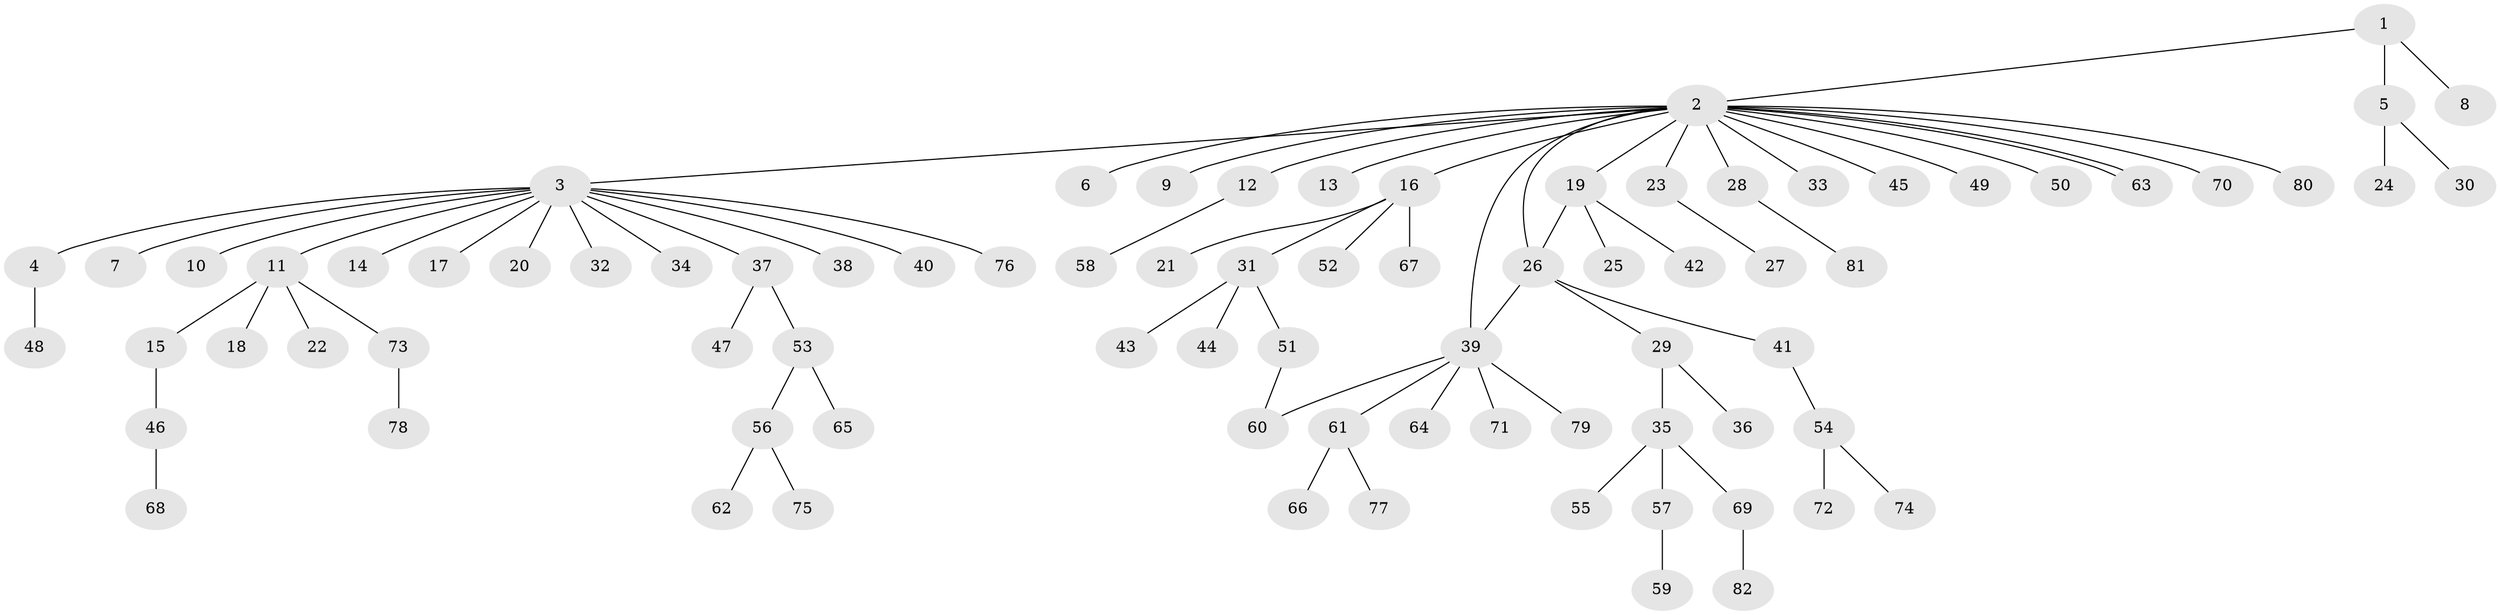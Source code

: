 // coarse degree distribution, {2: 0.16393442622950818, 19: 0.01639344262295082, 13: 0.01639344262295082, 1: 0.6557377049180327, 5: 0.03278688524590164, 4: 0.03278688524590164, 3: 0.06557377049180328, 6: 0.01639344262295082}
// Generated by graph-tools (version 1.1) at 2025/41/03/06/25 10:41:44]
// undirected, 82 vertices, 85 edges
graph export_dot {
graph [start="1"]
  node [color=gray90,style=filled];
  1;
  2;
  3;
  4;
  5;
  6;
  7;
  8;
  9;
  10;
  11;
  12;
  13;
  14;
  15;
  16;
  17;
  18;
  19;
  20;
  21;
  22;
  23;
  24;
  25;
  26;
  27;
  28;
  29;
  30;
  31;
  32;
  33;
  34;
  35;
  36;
  37;
  38;
  39;
  40;
  41;
  42;
  43;
  44;
  45;
  46;
  47;
  48;
  49;
  50;
  51;
  52;
  53;
  54;
  55;
  56;
  57;
  58;
  59;
  60;
  61;
  62;
  63;
  64;
  65;
  66;
  67;
  68;
  69;
  70;
  71;
  72;
  73;
  74;
  75;
  76;
  77;
  78;
  79;
  80;
  81;
  82;
  1 -- 2;
  1 -- 5;
  1 -- 8;
  2 -- 3;
  2 -- 6;
  2 -- 9;
  2 -- 12;
  2 -- 13;
  2 -- 16;
  2 -- 19;
  2 -- 23;
  2 -- 26;
  2 -- 28;
  2 -- 33;
  2 -- 39;
  2 -- 45;
  2 -- 49;
  2 -- 50;
  2 -- 63;
  2 -- 63;
  2 -- 70;
  2 -- 80;
  3 -- 4;
  3 -- 7;
  3 -- 10;
  3 -- 11;
  3 -- 14;
  3 -- 17;
  3 -- 20;
  3 -- 32;
  3 -- 34;
  3 -- 37;
  3 -- 38;
  3 -- 40;
  3 -- 76;
  4 -- 48;
  5 -- 24;
  5 -- 30;
  11 -- 15;
  11 -- 18;
  11 -- 22;
  11 -- 73;
  12 -- 58;
  15 -- 46;
  16 -- 21;
  16 -- 31;
  16 -- 52;
  16 -- 67;
  19 -- 25;
  19 -- 26;
  19 -- 42;
  23 -- 27;
  26 -- 29;
  26 -- 39;
  26 -- 41;
  28 -- 81;
  29 -- 35;
  29 -- 36;
  31 -- 43;
  31 -- 44;
  31 -- 51;
  35 -- 55;
  35 -- 57;
  35 -- 69;
  37 -- 47;
  37 -- 53;
  39 -- 60;
  39 -- 61;
  39 -- 64;
  39 -- 71;
  39 -- 79;
  41 -- 54;
  46 -- 68;
  51 -- 60;
  53 -- 56;
  53 -- 65;
  54 -- 72;
  54 -- 74;
  56 -- 62;
  56 -- 75;
  57 -- 59;
  61 -- 66;
  61 -- 77;
  69 -- 82;
  73 -- 78;
}
